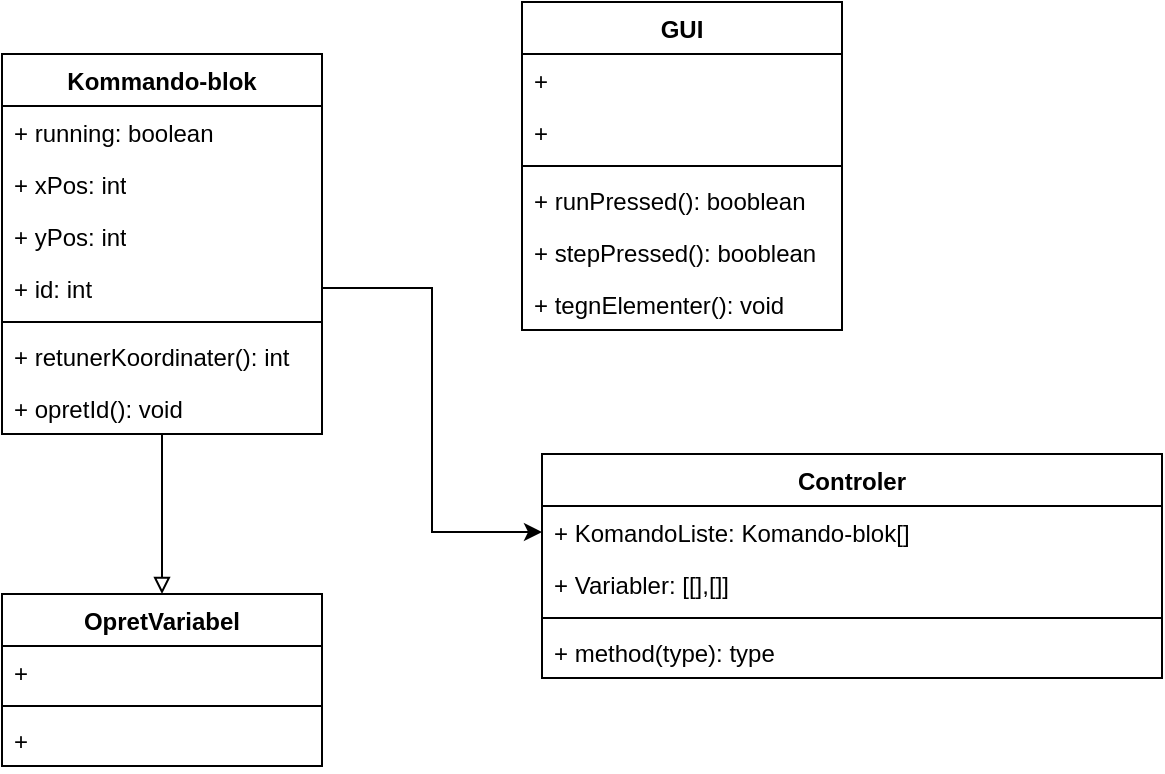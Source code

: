 <mxfile version="21.0.2" type="device"><diagram name="Page-1" id="9f46799a-70d6-7492-0946-bef42562c5a5"><mxGraphModel dx="875" dy="458" grid="1" gridSize="10" guides="1" tooltips="1" connect="1" arrows="1" fold="1" page="1" pageScale="1" pageWidth="1100" pageHeight="850" background="none" math="0" shadow="0"><root><mxCell id="0"/><mxCell id="1" parent="0"/><mxCell id="enowMo8PzH2TLy8A2pGI-41" style="edgeStyle=orthogonalEdgeStyle;rounded=0;orthogonalLoop=1;jettySize=auto;html=1;endArrow=block;endFill=0;" edge="1" parent="1" source="enowMo8PzH2TLy8A2pGI-5" target="enowMo8PzH2TLy8A2pGI-23"><mxGeometry relative="1" as="geometry"/></mxCell><mxCell id="enowMo8PzH2TLy8A2pGI-5" value="Kommando-blok" style="swimlane;fontStyle=1;align=center;verticalAlign=top;childLayout=stackLayout;horizontal=1;startSize=26;horizontalStack=0;resizeParent=1;resizeParentMax=0;resizeLast=0;collapsible=1;marginBottom=0;whiteSpace=wrap;html=1;" vertex="1" parent="1"><mxGeometry x="140" y="120" width="160" height="190" as="geometry"/></mxCell><mxCell id="enowMo8PzH2TLy8A2pGI-6" value="+ running: boolean" style="text;strokeColor=none;fillColor=none;align=left;verticalAlign=top;spacingLeft=4;spacingRight=4;overflow=hidden;rotatable=0;points=[[0,0.5],[1,0.5]];portConstraint=eastwest;whiteSpace=wrap;html=1;" vertex="1" parent="enowMo8PzH2TLy8A2pGI-5"><mxGeometry y="26" width="160" height="26" as="geometry"/></mxCell><mxCell id="enowMo8PzH2TLy8A2pGI-32" value="+ xPos: int" style="text;strokeColor=none;fillColor=none;align=left;verticalAlign=top;spacingLeft=4;spacingRight=4;overflow=hidden;rotatable=0;points=[[0,0.5],[1,0.5]];portConstraint=eastwest;whiteSpace=wrap;html=1;" vertex="1" parent="enowMo8PzH2TLy8A2pGI-5"><mxGeometry y="52" width="160" height="26" as="geometry"/></mxCell><mxCell id="enowMo8PzH2TLy8A2pGI-33" value="+ yPos: int" style="text;strokeColor=none;fillColor=none;align=left;verticalAlign=top;spacingLeft=4;spacingRight=4;overflow=hidden;rotatable=0;points=[[0,0.5],[1,0.5]];portConstraint=eastwest;whiteSpace=wrap;html=1;" vertex="1" parent="enowMo8PzH2TLy8A2pGI-5"><mxGeometry y="78" width="160" height="26" as="geometry"/></mxCell><mxCell id="enowMo8PzH2TLy8A2pGI-38" value="+ id: int" style="text;strokeColor=none;fillColor=none;align=left;verticalAlign=top;spacingLeft=4;spacingRight=4;overflow=hidden;rotatable=0;points=[[0,0.5],[1,0.5]];portConstraint=eastwest;whiteSpace=wrap;html=1;" vertex="1" parent="enowMo8PzH2TLy8A2pGI-5"><mxGeometry y="104" width="160" height="26" as="geometry"/></mxCell><mxCell id="enowMo8PzH2TLy8A2pGI-7" value="" style="line;strokeWidth=1;fillColor=none;align=left;verticalAlign=middle;spacingTop=-1;spacingLeft=3;spacingRight=3;rotatable=0;labelPosition=right;points=[];portConstraint=eastwest;strokeColor=inherit;" vertex="1" parent="enowMo8PzH2TLy8A2pGI-5"><mxGeometry y="130" width="160" height="8" as="geometry"/></mxCell><mxCell id="enowMo8PzH2TLy8A2pGI-8" value="+ retunerKoordinater(): int" style="text;strokeColor=none;fillColor=none;align=left;verticalAlign=top;spacingLeft=4;spacingRight=4;overflow=hidden;rotatable=0;points=[[0,0.5],[1,0.5]];portConstraint=eastwest;whiteSpace=wrap;html=1;" vertex="1" parent="enowMo8PzH2TLy8A2pGI-5"><mxGeometry y="138" width="160" height="26" as="geometry"/></mxCell><mxCell id="enowMo8PzH2TLy8A2pGI-40" value="+ opretId(): void" style="text;strokeColor=none;fillColor=none;align=left;verticalAlign=top;spacingLeft=4;spacingRight=4;overflow=hidden;rotatable=0;points=[[0,0.5],[1,0.5]];portConstraint=eastwest;whiteSpace=wrap;html=1;" vertex="1" parent="enowMo8PzH2TLy8A2pGI-5"><mxGeometry y="164" width="160" height="26" as="geometry"/></mxCell><mxCell id="enowMo8PzH2TLy8A2pGI-10" value="GUI" style="swimlane;fontStyle=1;align=center;verticalAlign=top;childLayout=stackLayout;horizontal=1;startSize=26;horizontalStack=0;resizeParent=1;resizeParentMax=0;resizeLast=0;collapsible=1;marginBottom=0;whiteSpace=wrap;html=1;" vertex="1" parent="1"><mxGeometry x="400" y="94" width="160" height="164" as="geometry"/></mxCell><mxCell id="enowMo8PzH2TLy8A2pGI-11" value="+&amp;nbsp;&amp;nbsp;" style="text;strokeColor=none;fillColor=none;align=left;verticalAlign=top;spacingLeft=4;spacingRight=4;overflow=hidden;rotatable=0;points=[[0,0.5],[1,0.5]];portConstraint=eastwest;whiteSpace=wrap;html=1;" vertex="1" parent="enowMo8PzH2TLy8A2pGI-10"><mxGeometry y="26" width="160" height="26" as="geometry"/></mxCell><mxCell id="enowMo8PzH2TLy8A2pGI-13" value="+" style="text;strokeColor=none;fillColor=none;align=left;verticalAlign=top;spacingLeft=4;spacingRight=4;overflow=hidden;rotatable=0;points=[[0,0.5],[1,0.5]];portConstraint=eastwest;whiteSpace=wrap;html=1;" vertex="1" parent="enowMo8PzH2TLy8A2pGI-10"><mxGeometry y="52" width="160" height="26" as="geometry"/></mxCell><mxCell id="enowMo8PzH2TLy8A2pGI-12" value="" style="line;strokeWidth=1;fillColor=none;align=left;verticalAlign=middle;spacingTop=-1;spacingLeft=3;spacingRight=3;rotatable=0;labelPosition=right;points=[];portConstraint=eastwest;strokeColor=inherit;" vertex="1" parent="enowMo8PzH2TLy8A2pGI-10"><mxGeometry y="78" width="160" height="8" as="geometry"/></mxCell><mxCell id="enowMo8PzH2TLy8A2pGI-21" value="+ runPressed(): booblean" style="text;strokeColor=none;fillColor=none;align=left;verticalAlign=top;spacingLeft=4;spacingRight=4;overflow=hidden;rotatable=0;points=[[0,0.5],[1,0.5]];portConstraint=eastwest;whiteSpace=wrap;html=1;" vertex="1" parent="enowMo8PzH2TLy8A2pGI-10"><mxGeometry y="86" width="160" height="26" as="geometry"/></mxCell><mxCell id="enowMo8PzH2TLy8A2pGI-31" value="+ stepPressed(): booblean" style="text;strokeColor=none;fillColor=none;align=left;verticalAlign=top;spacingLeft=4;spacingRight=4;overflow=hidden;rotatable=0;points=[[0,0.5],[1,0.5]];portConstraint=eastwest;whiteSpace=wrap;html=1;" vertex="1" parent="enowMo8PzH2TLy8A2pGI-10"><mxGeometry y="112" width="160" height="26" as="geometry"/></mxCell><mxCell id="enowMo8PzH2TLy8A2pGI-30" value="+ tegnElementer(): void" style="text;strokeColor=none;fillColor=none;align=left;verticalAlign=top;spacingLeft=4;spacingRight=4;overflow=hidden;rotatable=0;points=[[0,0.5],[1,0.5]];portConstraint=eastwest;whiteSpace=wrap;html=1;" vertex="1" parent="enowMo8PzH2TLy8A2pGI-10"><mxGeometry y="138" width="160" height="26" as="geometry"/></mxCell><mxCell id="enowMo8PzH2TLy8A2pGI-23" value="OpretVariabel" style="swimlane;fontStyle=1;align=center;verticalAlign=top;childLayout=stackLayout;horizontal=1;startSize=26;horizontalStack=0;resizeParent=1;resizeParentMax=0;resizeLast=0;collapsible=1;marginBottom=0;whiteSpace=wrap;html=1;" vertex="1" parent="1"><mxGeometry x="140" y="390" width="160" height="86" as="geometry"/></mxCell><mxCell id="enowMo8PzH2TLy8A2pGI-24" value="+" style="text;strokeColor=none;fillColor=none;align=left;verticalAlign=top;spacingLeft=4;spacingRight=4;overflow=hidden;rotatable=0;points=[[0,0.5],[1,0.5]];portConstraint=eastwest;whiteSpace=wrap;html=1;" vertex="1" parent="enowMo8PzH2TLy8A2pGI-23"><mxGeometry y="26" width="160" height="26" as="geometry"/></mxCell><mxCell id="enowMo8PzH2TLy8A2pGI-25" value="" style="line;strokeWidth=1;fillColor=none;align=left;verticalAlign=middle;spacingTop=-1;spacingLeft=3;spacingRight=3;rotatable=0;labelPosition=right;points=[];portConstraint=eastwest;strokeColor=inherit;" vertex="1" parent="enowMo8PzH2TLy8A2pGI-23"><mxGeometry y="52" width="160" height="8" as="geometry"/></mxCell><mxCell id="enowMo8PzH2TLy8A2pGI-26" value="+&amp;nbsp;" style="text;strokeColor=none;fillColor=none;align=left;verticalAlign=top;spacingLeft=4;spacingRight=4;overflow=hidden;rotatable=0;points=[[0,0.5],[1,0.5]];portConstraint=eastwest;whiteSpace=wrap;html=1;" vertex="1" parent="enowMo8PzH2TLy8A2pGI-23"><mxGeometry y="60" width="160" height="26" as="geometry"/></mxCell><mxCell id="enowMo8PzH2TLy8A2pGI-34" value="Controler" style="swimlane;fontStyle=1;align=center;verticalAlign=top;childLayout=stackLayout;horizontal=1;startSize=26;horizontalStack=0;resizeParent=1;resizeParentMax=0;resizeLast=0;collapsible=1;marginBottom=0;whiteSpace=wrap;html=1;" vertex="1" parent="1"><mxGeometry x="410" y="320" width="310" height="112" as="geometry"/></mxCell><mxCell id="enowMo8PzH2TLy8A2pGI-35" value="+ KomandoListe: Komando-blok[]" style="text;strokeColor=none;fillColor=none;align=left;verticalAlign=top;spacingLeft=4;spacingRight=4;overflow=hidden;rotatable=0;points=[[0,0.5],[1,0.5]];portConstraint=eastwest;whiteSpace=wrap;html=1;" vertex="1" parent="enowMo8PzH2TLy8A2pGI-34"><mxGeometry y="26" width="310" height="26" as="geometry"/></mxCell><mxCell id="enowMo8PzH2TLy8A2pGI-42" value="+ Variabler: [[],[]]" style="text;strokeColor=none;fillColor=none;align=left;verticalAlign=top;spacingLeft=4;spacingRight=4;overflow=hidden;rotatable=0;points=[[0,0.5],[1,0.5]];portConstraint=eastwest;whiteSpace=wrap;html=1;" vertex="1" parent="enowMo8PzH2TLy8A2pGI-34"><mxGeometry y="52" width="310" height="26" as="geometry"/></mxCell><mxCell id="enowMo8PzH2TLy8A2pGI-36" value="" style="line;strokeWidth=1;fillColor=none;align=left;verticalAlign=middle;spacingTop=-1;spacingLeft=3;spacingRight=3;rotatable=0;labelPosition=right;points=[];portConstraint=eastwest;strokeColor=inherit;" vertex="1" parent="enowMo8PzH2TLy8A2pGI-34"><mxGeometry y="78" width="310" height="8" as="geometry"/></mxCell><mxCell id="enowMo8PzH2TLy8A2pGI-37" value="+ method(type): type" style="text;strokeColor=none;fillColor=none;align=left;verticalAlign=top;spacingLeft=4;spacingRight=4;overflow=hidden;rotatable=0;points=[[0,0.5],[1,0.5]];portConstraint=eastwest;whiteSpace=wrap;html=1;" vertex="1" parent="enowMo8PzH2TLy8A2pGI-34"><mxGeometry y="86" width="310" height="26" as="geometry"/></mxCell><mxCell id="enowMo8PzH2TLy8A2pGI-39" style="edgeStyle=orthogonalEdgeStyle;rounded=0;orthogonalLoop=1;jettySize=auto;html=1;" edge="1" parent="1" source="enowMo8PzH2TLy8A2pGI-38" target="enowMo8PzH2TLy8A2pGI-35"><mxGeometry relative="1" as="geometry"/></mxCell></root></mxGraphModel></diagram></mxfile>